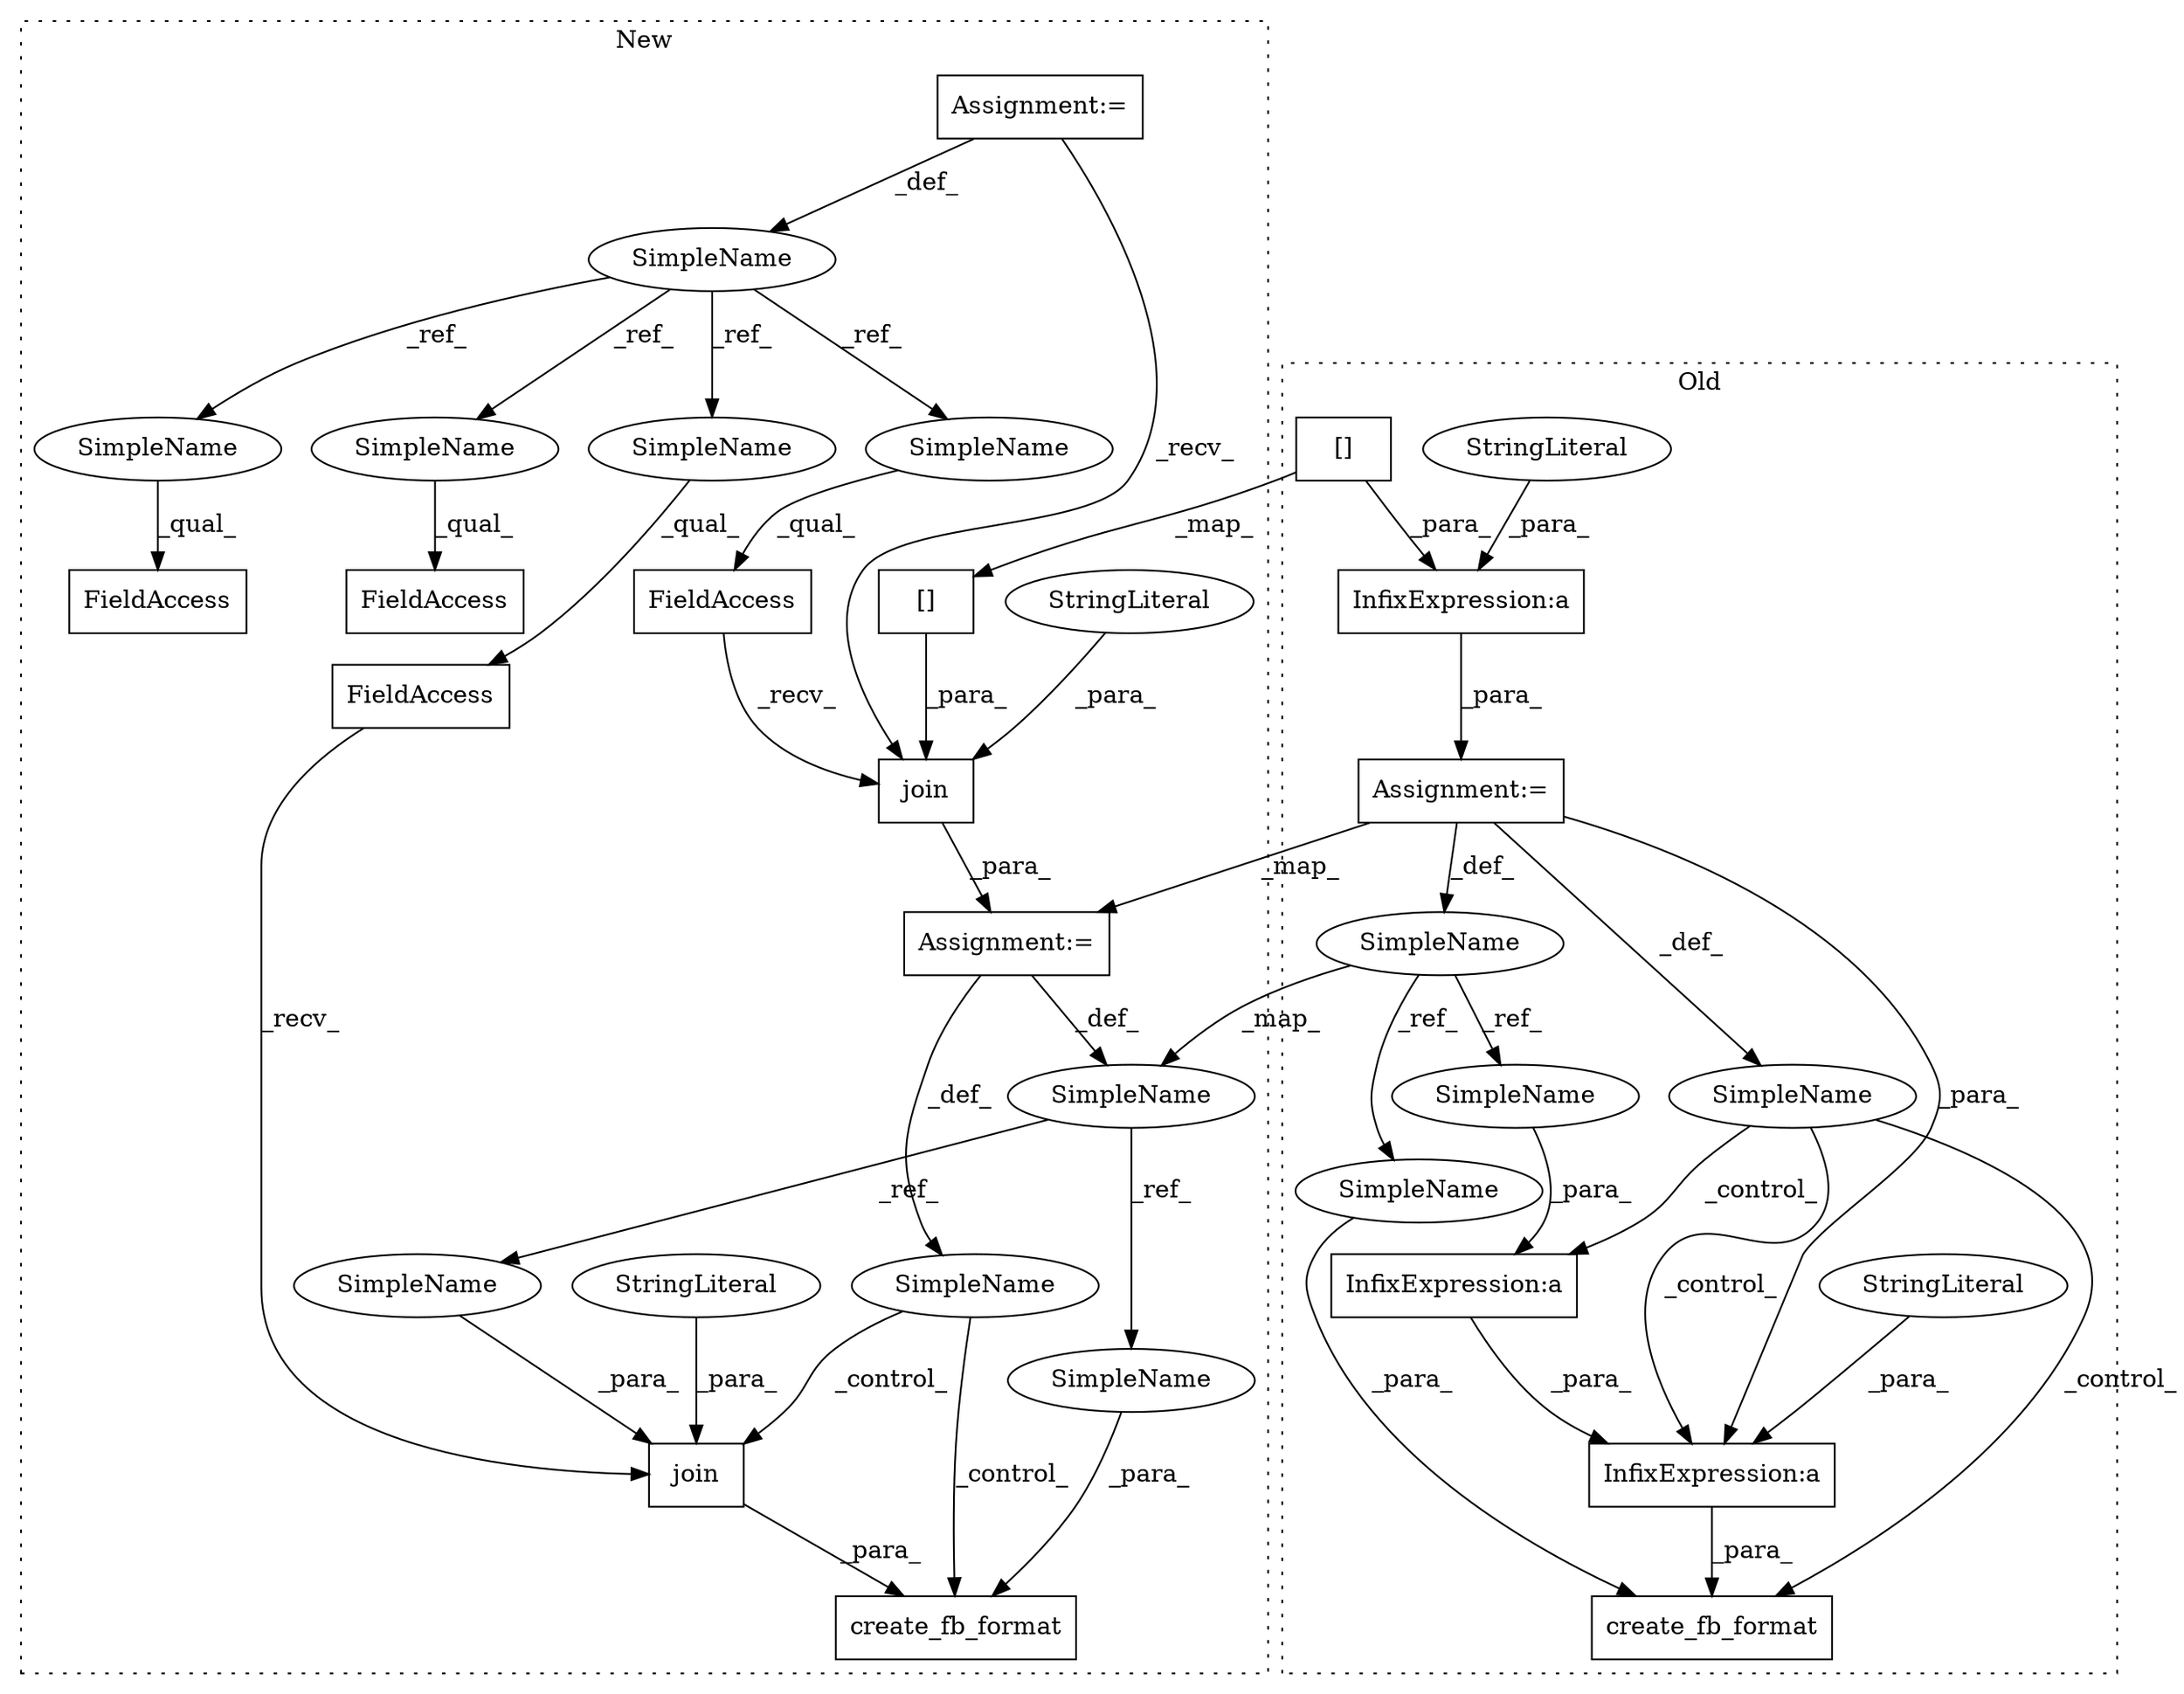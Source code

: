 digraph G {
subgraph cluster0 {
1 [label="create_fb_format" a="32" s="2651,2733" l="17,1" shape="box"];
3 [label="InfixExpression:a" a="27" s="2607" l="3" shape="box"];
4 [label="InfixExpression:a" a="27" s="2167" l="3" shape="box"];
5 [label="SimpleName" a="42" s="2145" l="5" shape="ellipse"];
7 [label="SimpleName" a="42" s="" l="" shape="ellipse"];
15 [label="[]" a="2" s="2152,2166" l="4,1" shape="box"];
19 [label="StringLiteral" a="45" s="2170" l="16" shape="ellipse"];
21 [label="Assignment:=" a="7" s="2150" l="1" shape="box"];
24 [label="InfixExpression:a" a="27" s="2673" l="3" shape="box"];
25 [label="StringLiteral" a="45" s="2676" l="17" shape="ellipse"];
28 [label="SimpleName" a="42" s="2602" l="5" shape="ellipse"];
29 [label="SimpleName" a="42" s="2728" l="5" shape="ellipse"];
label = "Old";
style="dotted";
}
subgraph cluster1 {
2 [label="create_fb_format" a="32" s="2780,2886" l="17,1" shape="box"];
6 [label="SimpleName" a="42" s="2244" l="5" shape="ellipse"];
8 [label="SimpleName" a="42" s="" l="" shape="ellipse"];
9 [label="join" a="32" s="2730,2771" l="5,1" shape="box"];
10 [label="FieldAccess" a="22" s="2722" l="7" shape="box"];
11 [label="SimpleName" a="42" s="2205" l="2" shape="ellipse"];
12 [label="FieldAccess" a="22" s="2250" l="7" shape="box"];
13 [label="FieldAccess" a="22" s="2797" l="7" shape="box"];
14 [label="join" a="32" s="2258,2293" l="5,1" shape="box"];
16 [label="[]" a="2" s="2263,2277" l="4,1" shape="box"];
17 [label="Assignment:=" a="7" s="2205" l="2" shape="box"];
18 [label="StringLiteral" a="45" s="2279" l="14" shape="ellipse"];
20 [label="StringLiteral" a="45" s="2741" l="30" shape="ellipse"];
22 [label="Assignment:=" a="7" s="2249" l="1" shape="box"];
23 [label="FieldAccess" a="22" s="2835" l="7" shape="box"];
26 [label="SimpleName" a="42" s="2881" l="5" shape="ellipse"];
27 [label="SimpleName" a="42" s="2735" l="5" shape="ellipse"];
30 [label="SimpleName" a="42" s="2835" l="2" shape="ellipse"];
31 [label="SimpleName" a="42" s="2722" l="2" shape="ellipse"];
32 [label="SimpleName" a="42" s="2250" l="2" shape="ellipse"];
33 [label="SimpleName" a="42" s="2797" l="2" shape="ellipse"];
label = "New";
style="dotted";
}
3 -> 24 [label="_para_"];
4 -> 21 [label="_para_"];
5 -> 6 [label="_map_"];
5 -> 28 [label="_ref_"];
5 -> 29 [label="_ref_"];
6 -> 26 [label="_ref_"];
6 -> 27 [label="_ref_"];
7 -> 3 [label="_control_"];
7 -> 1 [label="_control_"];
7 -> 24 [label="_control_"];
8 -> 9 [label="_control_"];
8 -> 2 [label="_control_"];
9 -> 2 [label="_para_"];
10 -> 9 [label="_recv_"];
11 -> 33 [label="_ref_"];
11 -> 32 [label="_ref_"];
11 -> 31 [label="_ref_"];
11 -> 30 [label="_ref_"];
12 -> 14 [label="_recv_"];
14 -> 22 [label="_para_"];
15 -> 16 [label="_map_"];
15 -> 4 [label="_para_"];
16 -> 14 [label="_para_"];
17 -> 14 [label="_recv_"];
17 -> 11 [label="_def_"];
18 -> 14 [label="_para_"];
19 -> 4 [label="_para_"];
20 -> 9 [label="_para_"];
21 -> 7 [label="_def_"];
21 -> 22 [label="_map_"];
21 -> 5 [label="_def_"];
21 -> 24 [label="_para_"];
22 -> 8 [label="_def_"];
22 -> 6 [label="_def_"];
24 -> 1 [label="_para_"];
25 -> 24 [label="_para_"];
26 -> 2 [label="_para_"];
27 -> 9 [label="_para_"];
28 -> 3 [label="_para_"];
29 -> 1 [label="_para_"];
30 -> 23 [label="_qual_"];
31 -> 10 [label="_qual_"];
32 -> 12 [label="_qual_"];
33 -> 13 [label="_qual_"];
}